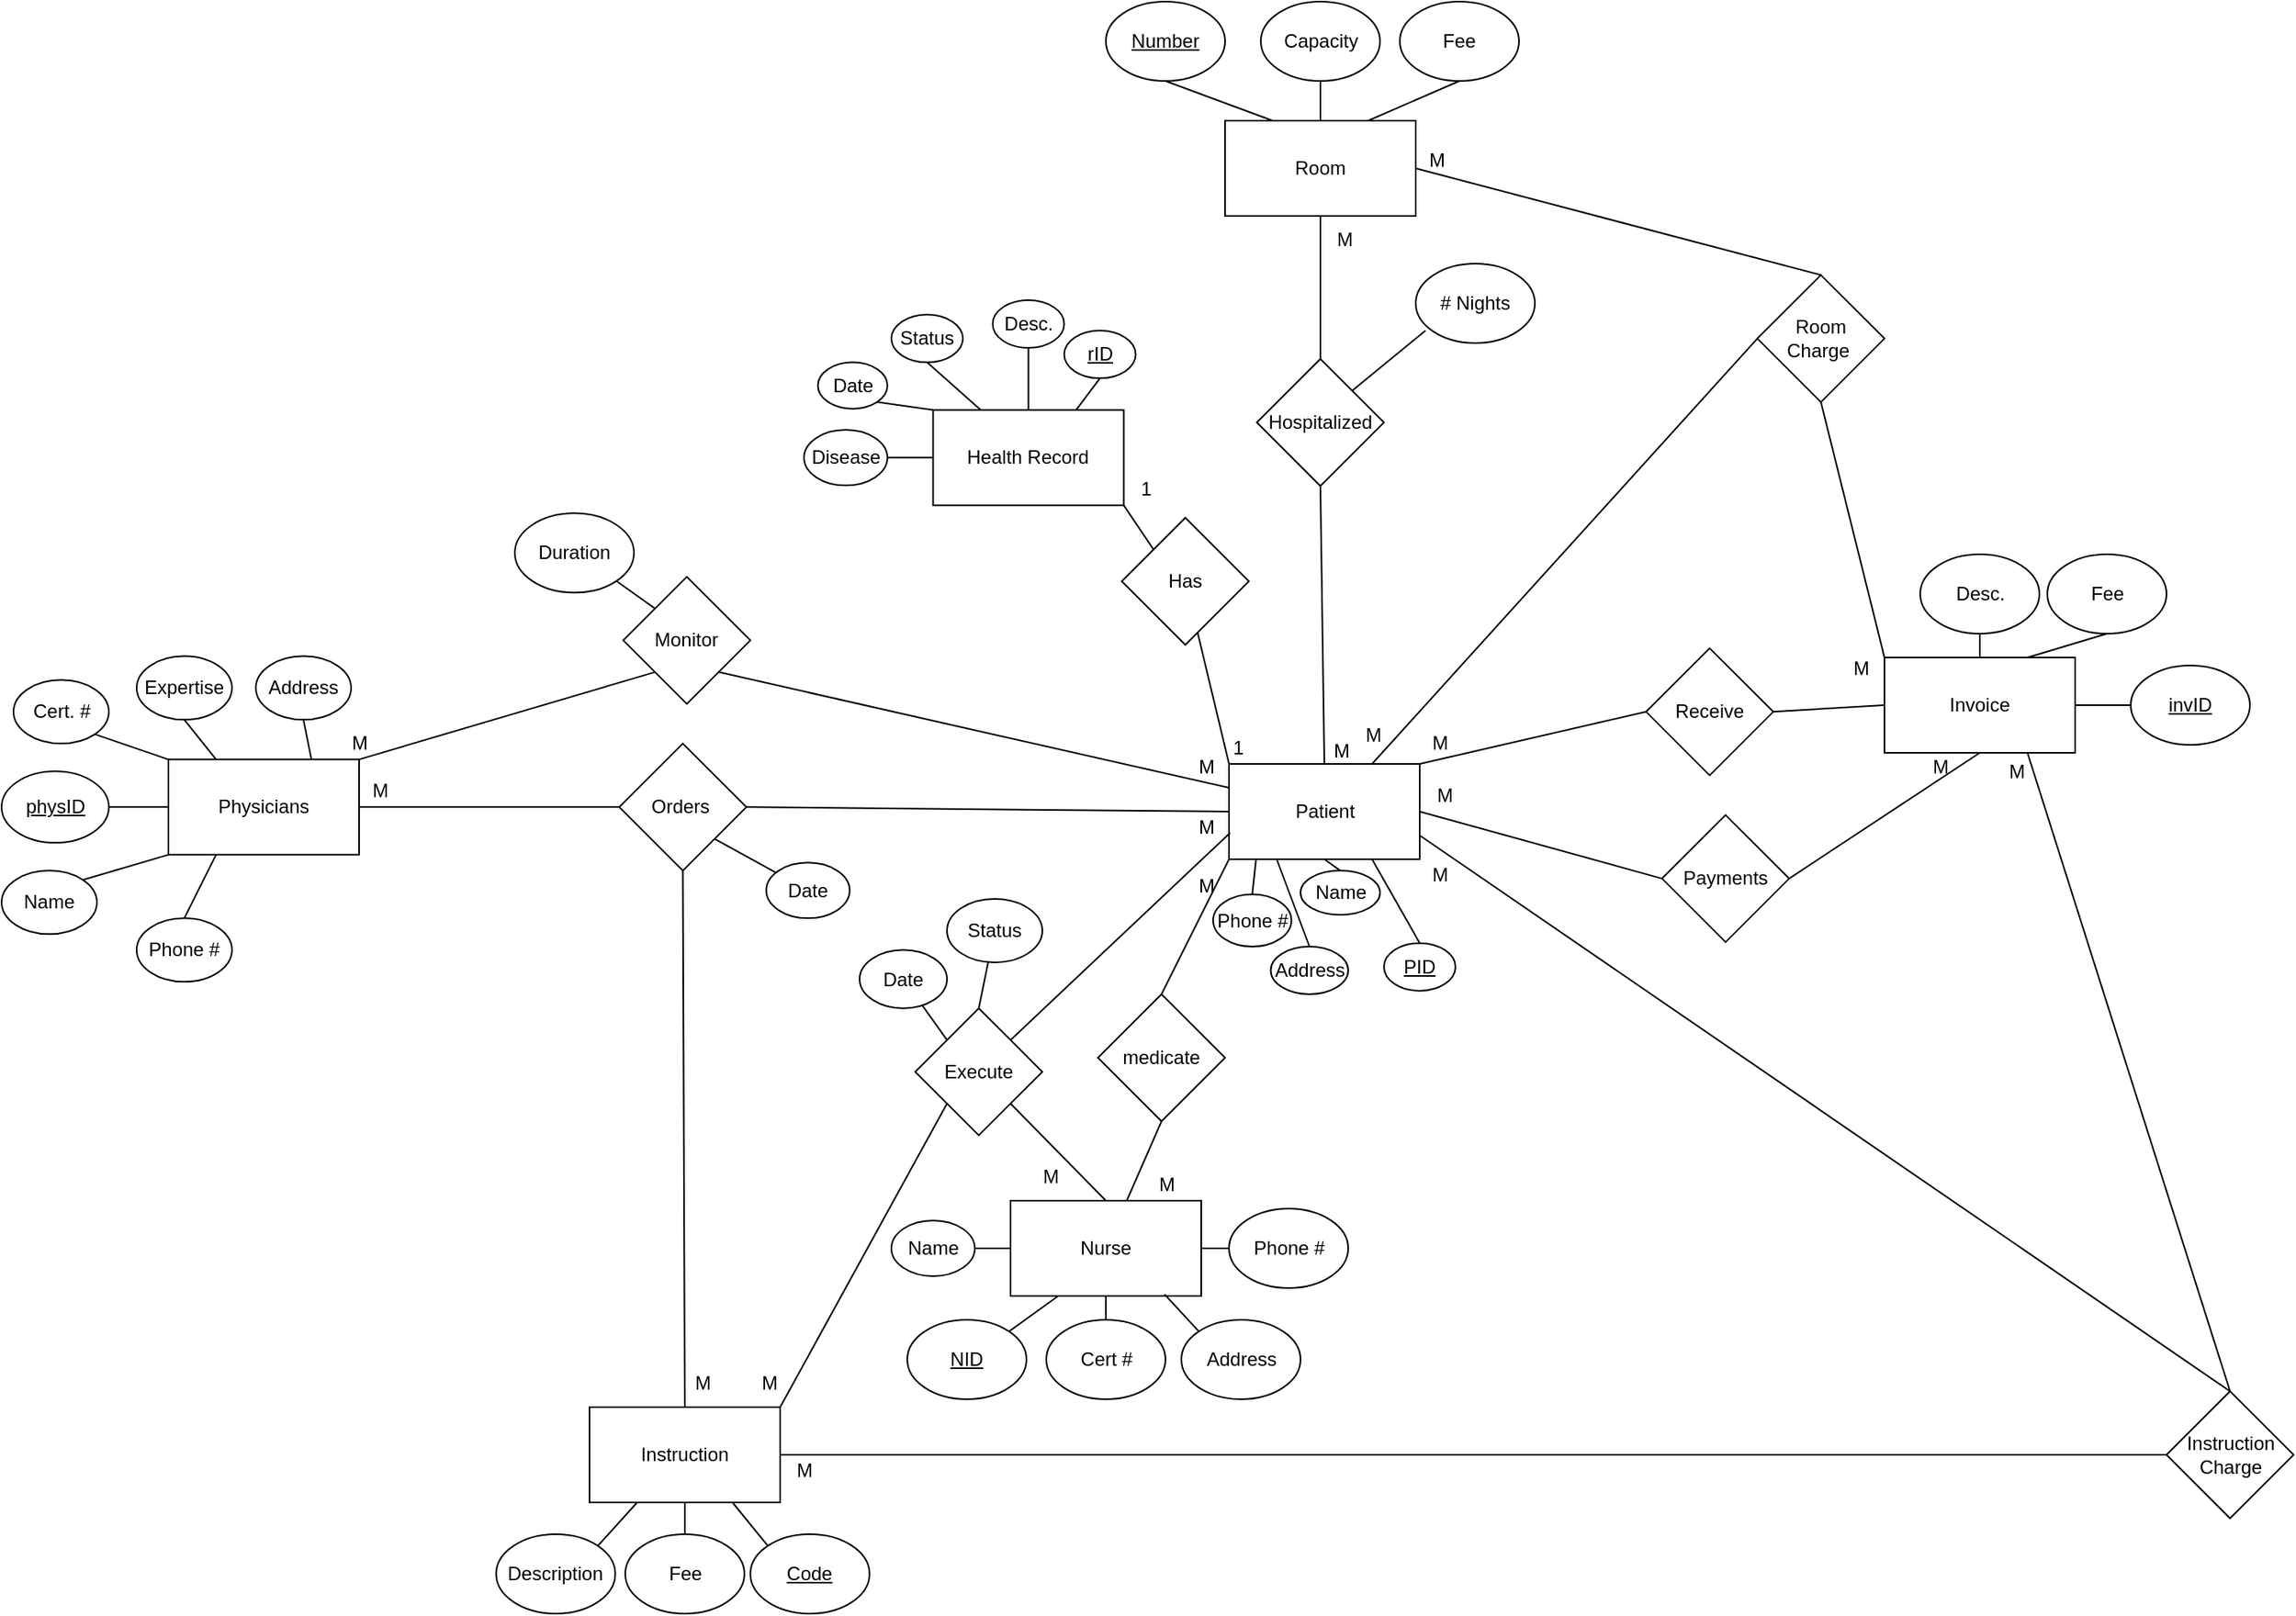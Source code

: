 <mxfile version="20.7.4" type="device"><diagram id="SSazmtFKOzigNYbbt5q3" name="Page-1"><mxGraphModel dx="2284" dy="884" grid="1" gridSize="10" guides="1" tooltips="1" connect="1" arrows="1" fold="1" page="1" pageScale="1" pageWidth="850" pageHeight="1100" math="0" shadow="0"><root><mxCell id="0"/><mxCell id="1" parent="0"/><mxCell id="51HZiMlxU9EM_0fWzo---1" value="Physicians" style="rounded=0;whiteSpace=wrap;html=1;" parent="1" vertex="1"><mxGeometry x="-690" y="542.17" width="120" height="60" as="geometry"/></mxCell><mxCell id="51HZiMlxU9EM_0fWzo---2" value="Room" style="rounded=0;whiteSpace=wrap;html=1;" parent="1" vertex="1"><mxGeometry x="-25" y="140" width="120" height="60" as="geometry"/></mxCell><mxCell id="51HZiMlxU9EM_0fWzo---3" value="Instruction" style="rounded=0;whiteSpace=wrap;html=1;" parent="1" vertex="1"><mxGeometry x="-425" y="950" width="120" height="60" as="geometry"/></mxCell><mxCell id="51HZiMlxU9EM_0fWzo---5" value="Patient" style="rounded=0;whiteSpace=wrap;html=1;" parent="1" vertex="1"><mxGeometry x="-22.5" y="545" width="120" height="60" as="geometry"/></mxCell><mxCell id="51HZiMlxU9EM_0fWzo---6" value="Nurse" style="rounded=0;whiteSpace=wrap;html=1;" parent="1" vertex="1"><mxGeometry x="-160" y="820" width="120" height="60" as="geometry"/></mxCell><mxCell id="51HZiMlxU9EM_0fWzo---7" value="&lt;u&gt;physID&lt;/u&gt;" style="ellipse;whiteSpace=wrap;html=1;" parent="1" vertex="1"><mxGeometry x="-795" y="549.67" width="67.5" height="45" as="geometry"/></mxCell><mxCell id="51HZiMlxU9EM_0fWzo---8" value="" style="endArrow=none;html=1;rounded=0;entryX=1;entryY=0.5;entryDx=0;entryDy=0;exitX=0;exitY=0.5;exitDx=0;exitDy=0;" parent="1" source="51HZiMlxU9EM_0fWzo---1" target="51HZiMlxU9EM_0fWzo---7" edge="1"><mxGeometry width="50" height="50" relative="1" as="geometry"><mxPoint x="-640" y="482.17" as="sourcePoint"/><mxPoint x="-420" y="642.17" as="targetPoint"/></mxGeometry></mxCell><mxCell id="51HZiMlxU9EM_0fWzo---88" value="" style="endArrow=none;html=1;rounded=0;entryX=0;entryY=0;entryDx=0;entryDy=0;exitX=0.75;exitY=1;exitDx=0;exitDy=0;" parent="1" source="51HZiMlxU9EM_0fWzo---3" target="51HZiMlxU9EM_0fWzo---93" edge="1"><mxGeometry width="50" height="50" relative="1" as="geometry"><mxPoint x="-313.75" y="1100" as="sourcePoint"/><mxPoint x="378.75" y="1230" as="targetPoint"/></mxGeometry></mxCell><mxCell id="51HZiMlxU9EM_0fWzo---93" value="&lt;u&gt;Code&lt;/u&gt;" style="ellipse;whiteSpace=wrap;html=1;" parent="1" vertex="1"><mxGeometry x="-323.75" y="1030" width="75" height="50" as="geometry"/></mxCell><mxCell id="51HZiMlxU9EM_0fWzo---95" value="Phone #" style="ellipse;whiteSpace=wrap;html=1;" parent="1" vertex="1"><mxGeometry x="-710" y="642.17" width="60" height="40" as="geometry"/></mxCell><mxCell id="51HZiMlxU9EM_0fWzo---96" value="" style="endArrow=none;html=1;rounded=0;exitX=0.25;exitY=1;exitDx=0;exitDy=0;entryX=0.5;entryY=0;entryDx=0;entryDy=0;" parent="1" source="51HZiMlxU9EM_0fWzo---1" target="51HZiMlxU9EM_0fWzo---95" edge="1"><mxGeometry width="50" height="50" relative="1" as="geometry"><mxPoint x="-390" y="532.17" as="sourcePoint"/><mxPoint x="-660" y="642.17" as="targetPoint"/></mxGeometry></mxCell><mxCell id="51HZiMlxU9EM_0fWzo---97" value="Fee" style="ellipse;whiteSpace=wrap;html=1;" parent="1" vertex="1"><mxGeometry x="-402.5" y="1030" width="75" height="50" as="geometry"/></mxCell><mxCell id="51HZiMlxU9EM_0fWzo---98" value="" style="endArrow=none;html=1;rounded=0;entryX=0.5;entryY=0;entryDx=0;entryDy=0;exitX=0.5;exitY=1;exitDx=0;exitDy=0;" parent="1" source="51HZiMlxU9EM_0fWzo---3" target="51HZiMlxU9EM_0fWzo---97" edge="1"><mxGeometry width="50" height="50" relative="1" as="geometry"><mxPoint x="-373.75" y="1100" as="sourcePoint"/><mxPoint x="428.75" y="1280" as="targetPoint"/></mxGeometry></mxCell><mxCell id="51HZiMlxU9EM_0fWzo---99" value="Description" style="ellipse;whiteSpace=wrap;html=1;" parent="1" vertex="1"><mxGeometry x="-483.75" y="1030" width="75" height="50" as="geometry"/></mxCell><mxCell id="51HZiMlxU9EM_0fWzo---100" value="" style="endArrow=none;html=1;rounded=0;entryX=1;entryY=0;entryDx=0;entryDy=0;exitX=0.25;exitY=1;exitDx=0;exitDy=0;" parent="1" source="51HZiMlxU9EM_0fWzo---3" target="51HZiMlxU9EM_0fWzo---99" edge="1"><mxGeometry width="50" height="50" relative="1" as="geometry"><mxPoint x="-403.75" y="1100" as="sourcePoint"/><mxPoint x="-93.75" y="1140" as="targetPoint"/></mxGeometry></mxCell><mxCell id="51HZiMlxU9EM_0fWzo---101" value="Capacity" style="ellipse;whiteSpace=wrap;html=1;" parent="1" vertex="1"><mxGeometry x="-2.5" y="65" width="75" height="50" as="geometry"/></mxCell><mxCell id="51HZiMlxU9EM_0fWzo---102" value="" style="endArrow=none;html=1;rounded=0;entryX=0.5;entryY=1;entryDx=0;entryDy=0;exitX=0.5;exitY=0;exitDx=0;exitDy=0;" parent="1" source="51HZiMlxU9EM_0fWzo---2" target="51HZiMlxU9EM_0fWzo---101" edge="1"><mxGeometry width="50" height="50" relative="1" as="geometry"><mxPoint x="325" y="155" as="sourcePoint"/><mxPoint x="545" y="315" as="targetPoint"/></mxGeometry></mxCell><mxCell id="51HZiMlxU9EM_0fWzo---103" value="Address" style="ellipse;whiteSpace=wrap;html=1;" parent="1" vertex="1"><mxGeometry x="-635" y="477.17" width="60" height="40" as="geometry"/></mxCell><mxCell id="51HZiMlxU9EM_0fWzo---104" value="" style="endArrow=none;html=1;rounded=0;entryX=0.5;entryY=1;entryDx=0;entryDy=0;exitX=0.75;exitY=0;exitDx=0;exitDy=0;" parent="1" source="51HZiMlxU9EM_0fWzo---1" target="51HZiMlxU9EM_0fWzo---103" edge="1"><mxGeometry width="50" height="50" relative="1" as="geometry"><mxPoint x="-350" y="572.17" as="sourcePoint"/><mxPoint x="-130" y="732.17" as="targetPoint"/></mxGeometry></mxCell><mxCell id="51HZiMlxU9EM_0fWzo---107" value="Cert. #" style="ellipse;whiteSpace=wrap;html=1;" parent="1" vertex="1"><mxGeometry x="-787.5" y="492.17" width="60" height="40" as="geometry"/></mxCell><mxCell id="51HZiMlxU9EM_0fWzo---108" value="" style="endArrow=none;html=1;rounded=0;entryX=1;entryY=1;entryDx=0;entryDy=0;exitX=0;exitY=0;exitDx=0;exitDy=0;" parent="1" source="51HZiMlxU9EM_0fWzo---1" target="51HZiMlxU9EM_0fWzo---107" edge="1"><mxGeometry width="50" height="50" relative="1" as="geometry"><mxPoint x="-690" y="542.17" as="sourcePoint"/><mxPoint x="-310" y="752.17" as="targetPoint"/></mxGeometry></mxCell><mxCell id="51HZiMlxU9EM_0fWzo---109" value="Name" style="ellipse;whiteSpace=wrap;html=1;" parent="1" vertex="1"><mxGeometry x="-795" y="612.17" width="60" height="40" as="geometry"/></mxCell><mxCell id="51HZiMlxU9EM_0fWzo---110" value="" style="endArrow=none;html=1;rounded=0;entryX=1;entryY=0;entryDx=0;entryDy=0;exitX=0;exitY=1;exitDx=0;exitDy=0;" parent="1" source="51HZiMlxU9EM_0fWzo---1" target="51HZiMlxU9EM_0fWzo---109" edge="1"><mxGeometry width="50" height="50" relative="1" as="geometry"><mxPoint x="-530" y="432.17" as="sourcePoint"/><mxPoint x="-300" y="762.17" as="targetPoint"/></mxGeometry></mxCell><mxCell id="51HZiMlxU9EM_0fWzo---111" value="Expertise" style="ellipse;whiteSpace=wrap;html=1;" parent="1" vertex="1"><mxGeometry x="-710" y="477.17" width="60" height="40" as="geometry"/></mxCell><mxCell id="51HZiMlxU9EM_0fWzo---112" value="" style="endArrow=none;html=1;rounded=0;entryX=0.5;entryY=1;entryDx=0;entryDy=0;exitX=0.25;exitY=0;exitDx=0;exitDy=0;" parent="1" source="51HZiMlxU9EM_0fWzo---1" target="51HZiMlxU9EM_0fWzo---111" edge="1"><mxGeometry width="50" height="50" relative="1" as="geometry"><mxPoint x="-460" y="432.17" as="sourcePoint"/><mxPoint x="-290" y="772.17" as="targetPoint"/></mxGeometry></mxCell><mxCell id="51HZiMlxU9EM_0fWzo---113" value="Fee" style="ellipse;whiteSpace=wrap;html=1;" parent="1" vertex="1"><mxGeometry x="85" y="65" width="75" height="50" as="geometry"/></mxCell><mxCell id="51HZiMlxU9EM_0fWzo---114" value="" style="endArrow=none;html=1;rounded=0;entryX=0.5;entryY=1;entryDx=0;entryDy=0;exitX=0.75;exitY=0;exitDx=0;exitDy=0;" parent="1" source="51HZiMlxU9EM_0fWzo---2" target="51HZiMlxU9EM_0fWzo---113" edge="1"><mxGeometry width="50" height="50" relative="1" as="geometry"><mxPoint x="485" y="25" as="sourcePoint"/><mxPoint x="605" y="375" as="targetPoint"/></mxGeometry></mxCell><mxCell id="51HZiMlxU9EM_0fWzo---115" value="&lt;u&gt;Number&lt;/u&gt;" style="ellipse;whiteSpace=wrap;html=1;" parent="1" vertex="1"><mxGeometry x="-100" y="65" width="75" height="50" as="geometry"/></mxCell><mxCell id="51HZiMlxU9EM_0fWzo---116" value="" style="endArrow=none;html=1;rounded=0;entryX=0.5;entryY=1;entryDx=0;entryDy=0;exitX=0.25;exitY=0;exitDx=0;exitDy=0;" parent="1" source="51HZiMlxU9EM_0fWzo---2" target="51HZiMlxU9EM_0fWzo---115" edge="1"><mxGeometry width="50" height="50" relative="1" as="geometry"><mxPoint x="465" y="75" as="sourcePoint"/><mxPoint x="615" y="385" as="targetPoint"/></mxGeometry></mxCell><mxCell id="51HZiMlxU9EM_0fWzo---141" value="Desc." style="ellipse;whiteSpace=wrap;html=1;" parent="1" vertex="1"><mxGeometry x="412.5" y="413" width="75" height="50" as="geometry"/></mxCell><mxCell id="51HZiMlxU9EM_0fWzo---142" value="" style="endArrow=none;html=1;rounded=0;entryX=0.5;entryY=1;entryDx=0;entryDy=0;exitX=0.5;exitY=0;exitDx=0;exitDy=0;" parent="1" source="-TbdaekWmT4Wg_c_PYvP-15" target="51HZiMlxU9EM_0fWzo---141" edge="1"><mxGeometry width="50" height="50" relative="1" as="geometry"><mxPoint x="600" y="333" as="sourcePoint"/><mxPoint x="820" y="493" as="targetPoint"/></mxGeometry></mxCell><mxCell id="51HZiMlxU9EM_0fWzo---143" value="Fee" style="ellipse;whiteSpace=wrap;html=1;" parent="1" vertex="1"><mxGeometry x="492.5" y="413" width="75" height="50" as="geometry"/></mxCell><mxCell id="51HZiMlxU9EM_0fWzo---144" value="" style="endArrow=none;html=1;rounded=0;entryX=0.5;entryY=1;entryDx=0;entryDy=0;exitX=0.75;exitY=0;exitDx=0;exitDy=0;" parent="1" source="-TbdaekWmT4Wg_c_PYvP-15" target="51HZiMlxU9EM_0fWzo---143" edge="1"><mxGeometry width="50" height="50" relative="1" as="geometry"><mxPoint x="610" y="343" as="sourcePoint"/><mxPoint x="830" y="503" as="targetPoint"/></mxGeometry></mxCell><mxCell id="51HZiMlxU9EM_0fWzo---145" value="&lt;u&gt;invID&lt;/u&gt;" style="ellipse;whiteSpace=wrap;html=1;" parent="1" vertex="1"><mxGeometry x="545" y="483" width="75" height="50" as="geometry"/></mxCell><mxCell id="51HZiMlxU9EM_0fWzo---146" value="" style="endArrow=none;html=1;rounded=0;entryX=0;entryY=0.5;entryDx=0;entryDy=0;exitX=1;exitY=0.5;exitDx=0;exitDy=0;" parent="1" source="-TbdaekWmT4Wg_c_PYvP-15" target="51HZiMlxU9EM_0fWzo---145" edge="1"><mxGeometry width="50" height="50" relative="1" as="geometry"><mxPoint x="620" y="353" as="sourcePoint"/><mxPoint x="840" y="513" as="targetPoint"/></mxGeometry></mxCell><mxCell id="51HZiMlxU9EM_0fWzo---147" value="Desc." style="ellipse;whiteSpace=wrap;html=1;" parent="1" vertex="1"><mxGeometry x="-171.25" y="253" width="45" height="30" as="geometry"/></mxCell><mxCell id="51HZiMlxU9EM_0fWzo---148" value="" style="endArrow=none;html=1;rounded=0;entryX=0.5;entryY=1;entryDx=0;entryDy=0;exitX=0.5;exitY=0;exitDx=0;exitDy=0;" parent="1" source="-TbdaekWmT4Wg_c_PYvP-22" target="51HZiMlxU9EM_0fWzo---147" edge="1"><mxGeometry width="50" height="50" relative="1" as="geometry"><mxPoint x="625" y="292.17" as="sourcePoint"/><mxPoint x="845" y="452.17" as="targetPoint"/></mxGeometry></mxCell><mxCell id="51HZiMlxU9EM_0fWzo---149" value="Disease" style="ellipse;whiteSpace=wrap;html=1;" parent="1" vertex="1"><mxGeometry x="-290" y="334.67" width="52.5" height="35" as="geometry"/></mxCell><mxCell id="51HZiMlxU9EM_0fWzo---150" value="" style="endArrow=none;html=1;rounded=0;entryX=1;entryY=0.5;entryDx=0;entryDy=0;exitX=0;exitY=0.5;exitDx=0;exitDy=0;" parent="1" source="-TbdaekWmT4Wg_c_PYvP-22" target="51HZiMlxU9EM_0fWzo---149" edge="1"><mxGeometry width="50" height="50" relative="1" as="geometry"><mxPoint x="635" y="302.17" as="sourcePoint"/><mxPoint x="855" y="462.17" as="targetPoint"/></mxGeometry></mxCell><mxCell id="51HZiMlxU9EM_0fWzo---151" value="Duration" style="ellipse;whiteSpace=wrap;html=1;" parent="1" vertex="1"><mxGeometry x="-472" y="387.17" width="75" height="50" as="geometry"/></mxCell><mxCell id="51HZiMlxU9EM_0fWzo---152" value="" style="endArrow=none;html=1;rounded=0;entryX=1;entryY=1;entryDx=0;entryDy=0;exitX=0;exitY=0;exitDx=0;exitDy=0;" parent="1" source="-TbdaekWmT4Wg_c_PYvP-28" target="51HZiMlxU9EM_0fWzo---151" edge="1"><mxGeometry width="50" height="50" relative="1" as="geometry"><mxPoint x="500" y="247.17" as="sourcePoint"/><mxPoint x="720" y="407.17" as="targetPoint"/></mxGeometry></mxCell><mxCell id="51HZiMlxU9EM_0fWzo---153" value="Status" style="ellipse;whiteSpace=wrap;html=1;" parent="1" vertex="1"><mxGeometry x="-235" y="262.17" width="45" height="30" as="geometry"/></mxCell><mxCell id="51HZiMlxU9EM_0fWzo---154" value="" style="endArrow=none;html=1;rounded=0;entryX=0.5;entryY=1;entryDx=0;entryDy=0;exitX=0.25;exitY=0;exitDx=0;exitDy=0;" parent="1" source="-TbdaekWmT4Wg_c_PYvP-22" target="51HZiMlxU9EM_0fWzo---153" edge="1"><mxGeometry width="50" height="50" relative="1" as="geometry"><mxPoint x="655" y="322.17" as="sourcePoint"/><mxPoint x="875" y="482.17" as="targetPoint"/></mxGeometry></mxCell><mxCell id="51HZiMlxU9EM_0fWzo---155" value="# Nights" style="ellipse;whiteSpace=wrap;html=1;" parent="1" vertex="1"><mxGeometry x="95" y="230" width="75" height="50" as="geometry"/></mxCell><mxCell id="51HZiMlxU9EM_0fWzo---156" value="" style="endArrow=none;html=1;rounded=0;entryX=0.082;entryY=0.843;entryDx=0;entryDy=0;exitX=1;exitY=0;exitDx=0;exitDy=0;entryPerimeter=0;" parent="1" source="-TbdaekWmT4Wg_c_PYvP-1" target="51HZiMlxU9EM_0fWzo---155" edge="1"><mxGeometry width="50" height="50" relative="1" as="geometry"><mxPoint x="520" y="310" as="sourcePoint"/><mxPoint x="740" y="470" as="targetPoint"/></mxGeometry></mxCell><mxCell id="51HZiMlxU9EM_0fWzo---159" value="Phone #" style="ellipse;whiteSpace=wrap;html=1;" parent="1" vertex="1"><mxGeometry x="-22.5" y="825" width="75" height="50" as="geometry"/></mxCell><mxCell id="51HZiMlxU9EM_0fWzo---160" value="" style="endArrow=none;html=1;rounded=0;entryX=0;entryY=0.5;entryDx=0;entryDy=0;exitX=1;exitY=0.5;exitDx=0;exitDy=0;" parent="1" source="51HZiMlxU9EM_0fWzo---6" target="51HZiMlxU9EM_0fWzo---159" edge="1"><mxGeometry width="50" height="50" relative="1" as="geometry"><mxPoint x="140" y="635" as="sourcePoint"/><mxPoint x="230" y="780" as="targetPoint"/></mxGeometry></mxCell><mxCell id="51HZiMlxU9EM_0fWzo---163" value="Date" style="ellipse;whiteSpace=wrap;html=1;" parent="1" vertex="1"><mxGeometry x="-281.25" y="292.17" width="43.75" height="29.17" as="geometry"/></mxCell><mxCell id="51HZiMlxU9EM_0fWzo---164" value="" style="endArrow=none;html=1;rounded=0;entryX=1;entryY=1;entryDx=0;entryDy=0;exitX=0;exitY=0;exitDx=0;exitDy=0;" parent="1" source="-TbdaekWmT4Wg_c_PYvP-22" target="51HZiMlxU9EM_0fWzo---163" edge="1"><mxGeometry width="50" height="50" relative="1" as="geometry"><mxPoint x="705" y="372.17" as="sourcePoint"/><mxPoint x="925" y="532.17" as="targetPoint"/></mxGeometry></mxCell><mxCell id="51HZiMlxU9EM_0fWzo---165" value="Name" style="ellipse;whiteSpace=wrap;html=1;" parent="1" vertex="1"><mxGeometry x="-235" y="832.5" width="52.5" height="35" as="geometry"/></mxCell><mxCell id="51HZiMlxU9EM_0fWzo---166" value="" style="endArrow=none;html=1;rounded=0;entryX=1;entryY=0.5;entryDx=0;entryDy=0;exitX=0;exitY=0.5;exitDx=0;exitDy=0;" parent="1" source="51HZiMlxU9EM_0fWzo---6" target="51HZiMlxU9EM_0fWzo---165" edge="1"><mxGeometry width="50" height="50" relative="1" as="geometry"><mxPoint x="1140" y="990" as="sourcePoint"/><mxPoint x="1360" y="1150" as="targetPoint"/></mxGeometry></mxCell><mxCell id="51HZiMlxU9EM_0fWzo---169" value="&lt;u&gt;NID&lt;/u&gt;" style="ellipse;whiteSpace=wrap;html=1;" parent="1" vertex="1"><mxGeometry x="-225" y="895" width="75" height="50" as="geometry"/></mxCell><mxCell id="51HZiMlxU9EM_0fWzo---170" value="" style="endArrow=none;html=1;rounded=0;entryX=1;entryY=0;entryDx=0;entryDy=0;exitX=0.25;exitY=1;exitDx=0;exitDy=0;" parent="1" source="51HZiMlxU9EM_0fWzo---6" target="51HZiMlxU9EM_0fWzo---169" edge="1"><mxGeometry width="50" height="50" relative="1" as="geometry"><mxPoint x="15" y="920" as="sourcePoint"/><mxPoint x="235" y="1080" as="targetPoint"/></mxGeometry></mxCell><mxCell id="51HZiMlxU9EM_0fWzo---171" value="Address" style="ellipse;whiteSpace=wrap;html=1;" parent="1" vertex="1"><mxGeometry x="-52.5" y="895" width="75" height="50" as="geometry"/></mxCell><mxCell id="51HZiMlxU9EM_0fWzo---172" value="" style="endArrow=none;html=1;rounded=0;entryX=0;entryY=0;entryDx=0;entryDy=0;exitX=0.808;exitY=0.983;exitDx=0;exitDy=0;exitPerimeter=0;" parent="1" source="51HZiMlxU9EM_0fWzo---6" target="51HZiMlxU9EM_0fWzo---171" edge="1"><mxGeometry width="50" height="50" relative="1" as="geometry"><mxPoint x="25" y="930" as="sourcePoint"/><mxPoint x="245" y="1090" as="targetPoint"/></mxGeometry></mxCell><mxCell id="51HZiMlxU9EM_0fWzo---173" value="Cert #" style="ellipse;whiteSpace=wrap;html=1;" parent="1" vertex="1"><mxGeometry x="-137.5" y="895" width="75" height="50" as="geometry"/></mxCell><mxCell id="51HZiMlxU9EM_0fWzo---174" value="" style="endArrow=none;html=1;rounded=0;exitX=0.5;exitY=1;exitDx=0;exitDy=0;entryX=0.5;entryY=0;entryDx=0;entryDy=0;" parent="1" source="51HZiMlxU9EM_0fWzo---6" target="51HZiMlxU9EM_0fWzo---173" edge="1"><mxGeometry width="50" height="50" relative="1" as="geometry"><mxPoint x="35" y="940" as="sourcePoint"/><mxPoint x="-65" y="950" as="targetPoint"/></mxGeometry></mxCell><mxCell id="51HZiMlxU9EM_0fWzo---175" value="Phone #" style="ellipse;whiteSpace=wrap;html=1;" parent="1" vertex="1"><mxGeometry x="-32.5" y="627.17" width="49.24" height="32.83" as="geometry"/></mxCell><mxCell id="51HZiMlxU9EM_0fWzo---176" value="" style="endArrow=none;html=1;rounded=0;entryX=0.5;entryY=0;entryDx=0;entryDy=0;exitX=0.142;exitY=0.994;exitDx=0;exitDy=0;exitPerimeter=0;" parent="1" source="51HZiMlxU9EM_0fWzo---5" target="51HZiMlxU9EM_0fWzo---175" edge="1"><mxGeometry width="50" height="50" relative="1" as="geometry"><mxPoint x="477.5" y="675" as="sourcePoint"/><mxPoint x="697.5" y="835" as="targetPoint"/></mxGeometry></mxCell><mxCell id="51HZiMlxU9EM_0fWzo---177" value="Address" style="ellipse;whiteSpace=wrap;html=1;" parent="1" vertex="1"><mxGeometry x="3.75" y="660" width="48.75" height="30" as="geometry"/></mxCell><mxCell id="51HZiMlxU9EM_0fWzo---178" value="" style="endArrow=none;html=1;rounded=0;entryX=0.5;entryY=0;entryDx=0;entryDy=0;exitX=0.25;exitY=1;exitDx=0;exitDy=0;" parent="1" source="51HZiMlxU9EM_0fWzo---5" target="51HZiMlxU9EM_0fWzo---177" edge="1"><mxGeometry width="50" height="50" relative="1" as="geometry"><mxPoint x="487.5" y="685" as="sourcePoint"/><mxPoint x="707.5" y="845" as="targetPoint"/></mxGeometry></mxCell><mxCell id="51HZiMlxU9EM_0fWzo---179" value="&lt;u&gt;PID&lt;/u&gt;" style="ellipse;whiteSpace=wrap;html=1;" parent="1" vertex="1"><mxGeometry x="75" y="657.83" width="45" height="30" as="geometry"/></mxCell><mxCell id="51HZiMlxU9EM_0fWzo---180" value="" style="endArrow=none;html=1;rounded=0;entryX=0.5;entryY=0;entryDx=0;entryDy=0;exitX=0.75;exitY=1;exitDx=0;exitDy=0;" parent="1" source="51HZiMlxU9EM_0fWzo---5" target="51HZiMlxU9EM_0fWzo---179" edge="1"><mxGeometry width="50" height="50" relative="1" as="geometry"><mxPoint x="497.5" y="695" as="sourcePoint"/><mxPoint x="717.5" y="855" as="targetPoint"/></mxGeometry></mxCell><mxCell id="51HZiMlxU9EM_0fWzo---181" value="Name" style="ellipse;whiteSpace=wrap;html=1;" parent="1" vertex="1"><mxGeometry x="22.5" y="612.17" width="50" height="27.83" as="geometry"/></mxCell><mxCell id="51HZiMlxU9EM_0fWzo---182" value="" style="endArrow=none;html=1;rounded=0;entryX=0.5;entryY=0;entryDx=0;entryDy=0;exitX=0.5;exitY=1;exitDx=0;exitDy=0;" parent="1" source="51HZiMlxU9EM_0fWzo---5" target="51HZiMlxU9EM_0fWzo---181" edge="1"><mxGeometry width="50" height="50" relative="1" as="geometry"><mxPoint x="507.5" y="705" as="sourcePoint"/><mxPoint x="727.5" y="865" as="targetPoint"/></mxGeometry></mxCell><mxCell id="-TbdaekWmT4Wg_c_PYvP-1" value="Hospitalized" style="rhombus;whiteSpace=wrap;html=1;" parent="1" vertex="1"><mxGeometry x="-5" y="290" width="80" height="80" as="geometry"/></mxCell><mxCell id="-TbdaekWmT4Wg_c_PYvP-2" value="" style="endArrow=none;html=1;rounded=0;entryX=0.5;entryY=1;entryDx=0;entryDy=0;exitX=0.5;exitY=0;exitDx=0;exitDy=0;" parent="1" source="51HZiMlxU9EM_0fWzo---5" target="-TbdaekWmT4Wg_c_PYvP-1" edge="1"><mxGeometry width="50" height="50" relative="1" as="geometry"><mxPoint x="300" y="440" as="sourcePoint"/><mxPoint x="350" y="390" as="targetPoint"/></mxGeometry></mxCell><mxCell id="-TbdaekWmT4Wg_c_PYvP-3" value="" style="endArrow=none;html=1;rounded=0;entryX=0.5;entryY=1;entryDx=0;entryDy=0;exitX=0.5;exitY=0;exitDx=0;exitDy=0;" parent="1" source="-TbdaekWmT4Wg_c_PYvP-1" target="51HZiMlxU9EM_0fWzo---2" edge="1"><mxGeometry width="50" height="50" relative="1" as="geometry"><mxPoint x="300" y="440" as="sourcePoint"/><mxPoint x="350" y="390" as="targetPoint"/></mxGeometry></mxCell><mxCell id="-TbdaekWmT4Wg_c_PYvP-4" value="M" style="text;html=1;align=center;verticalAlign=middle;resizable=0;points=[];autosize=1;strokeColor=none;fillColor=none;" parent="1" vertex="1"><mxGeometry x="35" y="200" width="30" height="30" as="geometry"/></mxCell><mxCell id="-TbdaekWmT4Wg_c_PYvP-5" value="M" style="text;html=1;align=center;verticalAlign=middle;resizable=0;points=[];autosize=1;strokeColor=none;fillColor=none;" parent="1" vertex="1"><mxGeometry x="32.5" y="522.17" width="30" height="30" as="geometry"/></mxCell><mxCell id="-TbdaekWmT4Wg_c_PYvP-6" value="Orders&amp;nbsp;" style="rhombus;whiteSpace=wrap;html=1;" parent="1" vertex="1"><mxGeometry x="-406.25" y="532.17" width="80" height="80" as="geometry"/></mxCell><mxCell id="-TbdaekWmT4Wg_c_PYvP-7" value="" style="endArrow=none;html=1;rounded=0;exitX=1;exitY=0.5;exitDx=0;exitDy=0;entryX=0;entryY=0.5;entryDx=0;entryDy=0;" parent="1" source="-TbdaekWmT4Wg_c_PYvP-6" target="51HZiMlxU9EM_0fWzo---5" edge="1"><mxGeometry width="50" height="50" relative="1" as="geometry"><mxPoint x="80" y="720" as="sourcePoint"/><mxPoint x="130" y="670" as="targetPoint"/></mxGeometry></mxCell><mxCell id="-TbdaekWmT4Wg_c_PYvP-8" value="" style="endArrow=none;html=1;rounded=0;entryX=1;entryY=0.5;entryDx=0;entryDy=0;exitX=0;exitY=0.5;exitDx=0;exitDy=0;" parent="1" source="-TbdaekWmT4Wg_c_PYvP-6" target="51HZiMlxU9EM_0fWzo---1" edge="1"><mxGeometry width="50" height="50" relative="1" as="geometry"><mxPoint x="105" y="672.17" as="sourcePoint"/><mxPoint x="155" y="622.17" as="targetPoint"/></mxGeometry></mxCell><mxCell id="-TbdaekWmT4Wg_c_PYvP-9" value="" style="endArrow=none;html=1;rounded=0;entryX=0.5;entryY=1;entryDx=0;entryDy=0;exitX=0.5;exitY=0;exitDx=0;exitDy=0;" parent="1" source="51HZiMlxU9EM_0fWzo---3" target="-TbdaekWmT4Wg_c_PYvP-6" edge="1"><mxGeometry width="50" height="50" relative="1" as="geometry"><mxPoint x="105" y="672.17" as="sourcePoint"/><mxPoint x="155" y="622.17" as="targetPoint"/></mxGeometry></mxCell><mxCell id="-TbdaekWmT4Wg_c_PYvP-10" value="" style="endArrow=none;html=1;rounded=0;exitX=1;exitY=0.5;exitDx=0;exitDy=0;entryX=0;entryY=0.5;entryDx=0;entryDy=0;" parent="1" source="51HZiMlxU9EM_0fWzo---5" target="-TbdaekWmT4Wg_c_PYvP-11" edge="1"><mxGeometry width="50" height="50" relative="1" as="geometry"><mxPoint x="80" y="370" as="sourcePoint"/><mxPoint x="200" y="570" as="targetPoint"/></mxGeometry></mxCell><mxCell id="-TbdaekWmT4Wg_c_PYvP-11" value="Payments" style="rhombus;whiteSpace=wrap;html=1;" parent="1" vertex="1"><mxGeometry x="250" y="577.17" width="80" height="80" as="geometry"/></mxCell><mxCell id="-TbdaekWmT4Wg_c_PYvP-13" value="M" style="text;html=1;align=center;verticalAlign=middle;resizable=0;points=[];autosize=1;strokeColor=none;fillColor=none;" parent="1" vertex="1"><mxGeometry x="97.5" y="550" width="30" height="30" as="geometry"/></mxCell><mxCell id="-TbdaekWmT4Wg_c_PYvP-15" value="Invoice" style="rounded=0;whiteSpace=wrap;html=1;" parent="1" vertex="1"><mxGeometry x="390" y="478" width="120" height="60" as="geometry"/></mxCell><mxCell id="-TbdaekWmT4Wg_c_PYvP-16" value="Receive" style="rhombus;whiteSpace=wrap;html=1;" parent="1" vertex="1"><mxGeometry x="240" y="472.17" width="80" height="80" as="geometry"/></mxCell><mxCell id="-TbdaekWmT4Wg_c_PYvP-17" value="" style="endArrow=none;html=1;rounded=0;exitX=1;exitY=0;exitDx=0;exitDy=0;entryX=0;entryY=0.5;entryDx=0;entryDy=0;" parent="1" source="51HZiMlxU9EM_0fWzo---5" target="-TbdaekWmT4Wg_c_PYvP-16" edge="1"><mxGeometry width="50" height="50" relative="1" as="geometry"><mxPoint x="80" y="370" as="sourcePoint"/><mxPoint x="130" y="320" as="targetPoint"/></mxGeometry></mxCell><mxCell id="-TbdaekWmT4Wg_c_PYvP-18" value="" style="endArrow=none;html=1;rounded=0;entryX=0;entryY=0.5;entryDx=0;entryDy=0;exitX=1;exitY=0.5;exitDx=0;exitDy=0;" parent="1" source="-TbdaekWmT4Wg_c_PYvP-16" target="-TbdaekWmT4Wg_c_PYvP-15" edge="1"><mxGeometry width="50" height="50" relative="1" as="geometry"><mxPoint x="230" y="463" as="sourcePoint"/><mxPoint x="280" y="413" as="targetPoint"/></mxGeometry></mxCell><mxCell id="-TbdaekWmT4Wg_c_PYvP-19" value="M" style="text;html=1;align=center;verticalAlign=middle;resizable=0;points=[];autosize=1;strokeColor=none;fillColor=none;" parent="1" vertex="1"><mxGeometry x="95" y="517.17" width="30" height="30" as="geometry"/></mxCell><mxCell id="-TbdaekWmT4Wg_c_PYvP-20" value="M" style="text;html=1;align=center;verticalAlign=middle;resizable=0;points=[];autosize=1;strokeColor=none;fillColor=none;" parent="1" vertex="1"><mxGeometry x="360" y="470" width="30" height="30" as="geometry"/></mxCell><mxCell id="-TbdaekWmT4Wg_c_PYvP-21" value="" style="endArrow=none;html=1;rounded=0;exitX=0;exitY=0;exitDx=0;exitDy=0;" parent="1" source="51HZiMlxU9EM_0fWzo---5" target="-TbdaekWmT4Wg_c_PYvP-23" edge="1"><mxGeometry width="50" height="50" relative="1" as="geometry"><mxPoint x="80" y="370" as="sourcePoint"/><mxPoint x="-170" y="530" as="targetPoint"/></mxGeometry></mxCell><mxCell id="-TbdaekWmT4Wg_c_PYvP-22" value="Health Record" style="rounded=0;whiteSpace=wrap;html=1;" parent="1" vertex="1"><mxGeometry x="-208.75" y="322.17" width="120" height="60" as="geometry"/></mxCell><mxCell id="-TbdaekWmT4Wg_c_PYvP-23" value="Has" style="rhombus;whiteSpace=wrap;html=1;" parent="1" vertex="1"><mxGeometry x="-90" y="390" width="80" height="80" as="geometry"/></mxCell><mxCell id="-TbdaekWmT4Wg_c_PYvP-24" value="" style="endArrow=none;html=1;rounded=0;exitX=0;exitY=0;exitDx=0;exitDy=0;entryX=1;entryY=1;entryDx=0;entryDy=0;" parent="1" source="-TbdaekWmT4Wg_c_PYvP-23" target="-TbdaekWmT4Wg_c_PYvP-22" edge="1"><mxGeometry width="50" height="50" relative="1" as="geometry"><mxPoint x="80" y="370" as="sourcePoint"/><mxPoint x="130" y="320" as="targetPoint"/></mxGeometry></mxCell><mxCell id="-TbdaekWmT4Wg_c_PYvP-25" value="M" style="text;html=1;align=center;verticalAlign=middle;resizable=0;points=[];autosize=1;strokeColor=none;fillColor=none;" parent="1" vertex="1"><mxGeometry x="-368.75" y="920" width="30" height="30" as="geometry"/></mxCell><mxCell id="-TbdaekWmT4Wg_c_PYvP-26" value="M" style="text;html=1;align=center;verticalAlign=middle;resizable=0;points=[];autosize=1;strokeColor=none;fillColor=none;" parent="1" vertex="1"><mxGeometry x="-572.5" y="547.17" width="30" height="30" as="geometry"/></mxCell><mxCell id="-TbdaekWmT4Wg_c_PYvP-27" value="M" style="text;html=1;align=center;verticalAlign=middle;resizable=0;points=[];autosize=1;strokeColor=none;fillColor=none;" parent="1" vertex="1"><mxGeometry x="-52.5" y="570" width="30" height="30" as="geometry"/></mxCell><mxCell id="-TbdaekWmT4Wg_c_PYvP-28" value="Monitor" style="rhombus;whiteSpace=wrap;html=1;" parent="1" vertex="1"><mxGeometry x="-403.75" y="427.17" width="80" height="80" as="geometry"/></mxCell><mxCell id="-TbdaekWmT4Wg_c_PYvP-29" value="" style="endArrow=none;html=1;rounded=0;exitX=1;exitY=0;exitDx=0;exitDy=0;entryX=0;entryY=1;entryDx=0;entryDy=0;" parent="1" source="51HZiMlxU9EM_0fWzo---1" target="-TbdaekWmT4Wg_c_PYvP-28" edge="1"><mxGeometry width="50" height="50" relative="1" as="geometry"><mxPoint x="-125" y="382.17" as="sourcePoint"/><mxPoint x="-75" y="332.17" as="targetPoint"/></mxGeometry></mxCell><mxCell id="-TbdaekWmT4Wg_c_PYvP-30" value="M" style="text;html=1;align=center;verticalAlign=middle;resizable=0;points=[];autosize=1;strokeColor=none;fillColor=none;" parent="1" vertex="1"><mxGeometry x="-585" y="517.17" width="30" height="30" as="geometry"/></mxCell><mxCell id="-TbdaekWmT4Wg_c_PYvP-31" value="" style="endArrow=none;html=1;rounded=0;exitX=1;exitY=1;exitDx=0;exitDy=0;entryX=0;entryY=0.25;entryDx=0;entryDy=0;" parent="1" source="-TbdaekWmT4Wg_c_PYvP-28" target="51HZiMlxU9EM_0fWzo---5" edge="1"><mxGeometry width="50" height="50" relative="1" as="geometry"><mxPoint x="-150" y="430" as="sourcePoint"/><mxPoint x="-100" y="380" as="targetPoint"/></mxGeometry></mxCell><mxCell id="-TbdaekWmT4Wg_c_PYvP-32" value="M" style="text;html=1;align=center;verticalAlign=middle;resizable=0;points=[];autosize=1;strokeColor=none;fillColor=none;" parent="1" vertex="1"><mxGeometry x="-52.5" y="532.17" width="30" height="30" as="geometry"/></mxCell><mxCell id="-TbdaekWmT4Wg_c_PYvP-33" value="1" style="text;html=1;align=center;verticalAlign=middle;resizable=0;points=[];autosize=1;strokeColor=none;fillColor=none;" parent="1" vertex="1"><mxGeometry x="-32.5" y="520" width="30" height="30" as="geometry"/></mxCell><mxCell id="-TbdaekWmT4Wg_c_PYvP-34" value="1" style="text;html=1;align=center;verticalAlign=middle;resizable=0;points=[];autosize=1;strokeColor=none;fillColor=none;" parent="1" vertex="1"><mxGeometry x="-90" y="357.17" width="30" height="30" as="geometry"/></mxCell><mxCell id="-TbdaekWmT4Wg_c_PYvP-37" value="" style="endArrow=none;html=1;rounded=0;exitX=1;exitY=1;exitDx=0;exitDy=0;" parent="1" source="-TbdaekWmT4Wg_c_PYvP-6" target="-TbdaekWmT4Wg_c_PYvP-38" edge="1"><mxGeometry width="50" height="50" relative="1" as="geometry"><mxPoint x="-150" y="297.17" as="sourcePoint"/><mxPoint x="-430" y="627.17" as="targetPoint"/></mxGeometry></mxCell><mxCell id="-TbdaekWmT4Wg_c_PYvP-38" value="Date" style="ellipse;whiteSpace=wrap;html=1;" parent="1" vertex="1"><mxGeometry x="-313.75" y="607.17" width="52.5" height="35" as="geometry"/></mxCell><mxCell id="-TbdaekWmT4Wg_c_PYvP-39" value="&lt;u&gt;rID&lt;/u&gt;" style="ellipse;whiteSpace=wrap;html=1;" parent="1" vertex="1"><mxGeometry x="-126.25" y="272.17" width="45" height="30" as="geometry"/></mxCell><mxCell id="-TbdaekWmT4Wg_c_PYvP-40" value="" style="endArrow=none;html=1;rounded=0;entryX=0.5;entryY=1;entryDx=0;entryDy=0;exitX=0.75;exitY=0;exitDx=0;exitDy=0;" parent="1" source="-TbdaekWmT4Wg_c_PYvP-22" target="-TbdaekWmT4Wg_c_PYvP-39" edge="1"><mxGeometry width="50" height="50" relative="1" as="geometry"><mxPoint x="-5" y="362.17" as="sourcePoint"/><mxPoint x="45" y="312.17" as="targetPoint"/></mxGeometry></mxCell><mxCell id="-TbdaekWmT4Wg_c_PYvP-41" value="" style="endArrow=none;html=1;rounded=0;entryX=0.5;entryY=1;entryDx=0;entryDy=0;exitX=1;exitY=0.5;exitDx=0;exitDy=0;" parent="1" source="-TbdaekWmT4Wg_c_PYvP-11" target="-TbdaekWmT4Wg_c_PYvP-15" edge="1"><mxGeometry width="50" height="50" relative="1" as="geometry"><mxPoint y="433" as="sourcePoint"/><mxPoint x="50" y="383" as="targetPoint"/></mxGeometry></mxCell><mxCell id="-TbdaekWmT4Wg_c_PYvP-42" value="M" style="text;html=1;align=center;verticalAlign=middle;resizable=0;points=[];autosize=1;strokeColor=none;fillColor=none;" parent="1" vertex="1"><mxGeometry x="410" y="532.17" width="30" height="30" as="geometry"/></mxCell><mxCell id="j_ywAYQHwuQvvdRZZskB-6" value="medicate" style="rhombus;whiteSpace=wrap;html=1;" parent="1" vertex="1"><mxGeometry x="-105" y="690" width="80" height="80" as="geometry"/></mxCell><mxCell id="j_ywAYQHwuQvvdRZZskB-7" value="" style="endArrow=none;html=1;rounded=0;entryX=0;entryY=1;entryDx=0;entryDy=0;exitX=0.5;exitY=0;exitDx=0;exitDy=0;" parent="1" source="j_ywAYQHwuQvvdRZZskB-6" target="51HZiMlxU9EM_0fWzo---5" edge="1"><mxGeometry width="50" height="50" relative="1" as="geometry"><mxPoint x="-230" y="770" as="sourcePoint"/><mxPoint x="-180" y="720" as="targetPoint"/></mxGeometry></mxCell><mxCell id="j_ywAYQHwuQvvdRZZskB-9" value="" style="endArrow=none;html=1;rounded=0;entryX=0.5;entryY=1;entryDx=0;entryDy=0;" parent="1" source="51HZiMlxU9EM_0fWzo---6" target="j_ywAYQHwuQvvdRZZskB-6" edge="1"><mxGeometry width="50" height="50" relative="1" as="geometry"><mxPoint x="287.5" y="845" as="sourcePoint"/><mxPoint x="40" y="850.17" as="targetPoint"/></mxGeometry></mxCell><mxCell id="j_ywAYQHwuQvvdRZZskB-12" value="Room Charge&amp;nbsp;" style="rhombus;whiteSpace=wrap;html=1;" parent="1" vertex="1"><mxGeometry x="310" y="237.17" width="80" height="80" as="geometry"/></mxCell><mxCell id="j_ywAYQHwuQvvdRZZskB-14" value="Execute" style="rhombus;whiteSpace=wrap;html=1;" parent="1" vertex="1"><mxGeometry x="-220" y="698.84" width="80" height="80" as="geometry"/></mxCell><mxCell id="j_ywAYQHwuQvvdRZZskB-15" value="" style="endArrow=none;html=1;rounded=0;exitX=0.5;exitY=0;exitDx=0;exitDy=0;entryX=1;entryY=1;entryDx=0;entryDy=0;" parent="1" source="51HZiMlxU9EM_0fWzo---6" target="j_ywAYQHwuQvvdRZZskB-14" edge="1"><mxGeometry width="50" height="50" relative="1" as="geometry"><mxPoint x="30" y="870" as="sourcePoint"/><mxPoint x="80" y="820" as="targetPoint"/></mxGeometry></mxCell><mxCell id="j_ywAYQHwuQvvdRZZskB-16" value="" style="endArrow=none;html=1;rounded=0;entryX=1;entryY=0;entryDx=0;entryDy=0;exitX=0;exitY=1;exitDx=0;exitDy=0;" parent="1" source="j_ywAYQHwuQvvdRZZskB-14" target="51HZiMlxU9EM_0fWzo---3" edge="1"><mxGeometry width="50" height="50" relative="1" as="geometry"><mxPoint x="30" y="870" as="sourcePoint"/><mxPoint x="80" y="820" as="targetPoint"/></mxGeometry></mxCell><mxCell id="j_ywAYQHwuQvvdRZZskB-18" value="" style="endArrow=none;html=1;rounded=0;entryX=1.024;entryY=0.613;entryDx=0;entryDy=0;exitX=1;exitY=0;exitDx=0;exitDy=0;entryPerimeter=0;" parent="1" source="j_ywAYQHwuQvvdRZZskB-14" target="-TbdaekWmT4Wg_c_PYvP-27" edge="1"><mxGeometry width="50" height="50" relative="1" as="geometry"><mxPoint x="30" y="870" as="sourcePoint"/><mxPoint x="80" y="820" as="targetPoint"/></mxGeometry></mxCell><mxCell id="j_ywAYQHwuQvvdRZZskB-19" value="" style="endArrow=none;html=1;rounded=0;exitX=0;exitY=0;exitDx=0;exitDy=0;" parent="1" source="j_ywAYQHwuQvvdRZZskB-14" target="j_ywAYQHwuQvvdRZZskB-20" edge="1"><mxGeometry width="50" height="50" relative="1" as="geometry"><mxPoint x="-150" y="620" as="sourcePoint"/><mxPoint x="-100" y="570" as="targetPoint"/></mxGeometry></mxCell><mxCell id="j_ywAYQHwuQvvdRZZskB-20" value="Date" style="ellipse;whiteSpace=wrap;html=1;" parent="1" vertex="1"><mxGeometry x="-255" y="662.17" width="55" height="36.67" as="geometry"/></mxCell><mxCell id="j_ywAYQHwuQvvdRZZskB-21" value="M" style="text;html=1;align=center;verticalAlign=middle;resizable=0;points=[];autosize=1;strokeColor=none;fillColor=none;" parent="1" vertex="1"><mxGeometry x="-77.5" y="795" width="30" height="30" as="geometry"/></mxCell><mxCell id="j_ywAYQHwuQvvdRZZskB-25" value="M" style="text;html=1;align=center;verticalAlign=middle;resizable=0;points=[];autosize=1;strokeColor=none;fillColor=none;" parent="1" vertex="1"><mxGeometry x="-52.5" y="607.17" width="30" height="30" as="geometry"/></mxCell><mxCell id="j_ywAYQHwuQvvdRZZskB-2" value="M" style="text;html=1;align=center;verticalAlign=middle;resizable=0;points=[];autosize=1;strokeColor=none;fillColor=none;" parent="1" vertex="1"><mxGeometry x="-150" y="790" width="30" height="30" as="geometry"/></mxCell><mxCell id="j_ywAYQHwuQvvdRZZskB-29" value="" style="endArrow=none;html=1;rounded=0;exitX=0.5;exitY=0;exitDx=0;exitDy=0;" parent="1" source="j_ywAYQHwuQvvdRZZskB-14" target="j_ywAYQHwuQvvdRZZskB-30" edge="1"><mxGeometry width="50" height="50" relative="1" as="geometry"><mxPoint x="80" y="620" as="sourcePoint"/><mxPoint x="-200" y="610" as="targetPoint"/></mxGeometry></mxCell><mxCell id="j_ywAYQHwuQvvdRZZskB-30" value="Status" style="ellipse;whiteSpace=wrap;html=1;" parent="1" vertex="1"><mxGeometry x="-200" y="630" width="60" height="40" as="geometry"/></mxCell><mxCell id="j_ywAYQHwuQvvdRZZskB-39" value="" style="endArrow=none;html=1;rounded=0;exitX=1;exitY=0.5;exitDx=0;exitDy=0;entryX=0.5;entryY=0;entryDx=0;entryDy=0;" parent="1" source="51HZiMlxU9EM_0fWzo---2" target="j_ywAYQHwuQvvdRZZskB-12" edge="1"><mxGeometry width="50" height="50" relative="1" as="geometry"><mxPoint x="615" y="890" as="sourcePoint"/><mxPoint x="-15" y="500" as="targetPoint"/></mxGeometry></mxCell><mxCell id="j_ywAYQHwuQvvdRZZskB-40" value="" style="endArrow=none;html=1;rounded=0;entryX=0;entryY=0;entryDx=0;entryDy=0;exitX=0.5;exitY=1;exitDx=0;exitDy=0;" parent="1" source="j_ywAYQHwuQvvdRZZskB-12" target="-TbdaekWmT4Wg_c_PYvP-15" edge="1"><mxGeometry width="50" height="50" relative="1" as="geometry"><mxPoint x="-130" y="600" as="sourcePoint"/><mxPoint x="460" y="590" as="targetPoint"/></mxGeometry></mxCell><mxCell id="j_ywAYQHwuQvvdRZZskB-42" value="" style="endArrow=none;html=1;rounded=0;entryX=0;entryY=0.5;entryDx=0;entryDy=0;exitX=1;exitY=0.5;exitDx=0;exitDy=0;" parent="1" source="51HZiMlxU9EM_0fWzo---3" target="jE2eM1cXfOaUTmc0DeRD-2" edge="1"><mxGeometry width="50" height="50" relative="1" as="geometry"><mxPoint x="40" y="1030" as="sourcePoint"/><mxPoint x="555" y="920" as="targetPoint"/></mxGeometry></mxCell><mxCell id="jE2eM1cXfOaUTmc0DeRD-1" value="M" style="text;html=1;align=center;verticalAlign=middle;resizable=0;points=[];autosize=1;strokeColor=none;fillColor=none;" parent="1" vertex="1"><mxGeometry x="-327.5" y="920" width="30" height="30" as="geometry"/></mxCell><mxCell id="jE2eM1cXfOaUTmc0DeRD-2" value="Instruction Charge" style="rhombus;whiteSpace=wrap;html=1;" parent="1" vertex="1"><mxGeometry x="567.5" y="940" width="80" height="80" as="geometry"/></mxCell><mxCell id="jE2eM1cXfOaUTmc0DeRD-3" value="" style="endArrow=none;html=1;rounded=0;exitX=0.5;exitY=0;exitDx=0;exitDy=0;entryX=1;entryY=0.75;entryDx=0;entryDy=0;" parent="1" source="jE2eM1cXfOaUTmc0DeRD-2" target="51HZiMlxU9EM_0fWzo---5" edge="1"><mxGeometry width="50" height="50" relative="1" as="geometry"><mxPoint x="-30" y="640" as="sourcePoint"/><mxPoint x="470" y="880" as="targetPoint"/></mxGeometry></mxCell><mxCell id="jE2eM1cXfOaUTmc0DeRD-4" value="" style="endArrow=none;html=1;rounded=0;entryX=0;entryY=0.5;entryDx=0;entryDy=0;exitX=0.75;exitY=0;exitDx=0;exitDy=0;" parent="1" source="51HZiMlxU9EM_0fWzo---5" target="j_ywAYQHwuQvvdRZZskB-12" edge="1"><mxGeometry width="50" height="50" relative="1" as="geometry"><mxPoint x="-30" y="560" as="sourcePoint"/><mxPoint x="20" y="510" as="targetPoint"/></mxGeometry></mxCell><mxCell id="jE2eM1cXfOaUTmc0DeRD-5" value="M" style="text;html=1;align=center;verticalAlign=middle;resizable=0;points=[];autosize=1;strokeColor=none;fillColor=none;" parent="1" vertex="1"><mxGeometry x="52.5" y="512.17" width="30" height="30" as="geometry"/></mxCell><mxCell id="jE2eM1cXfOaUTmc0DeRD-6" value="M" style="text;html=1;align=center;verticalAlign=middle;resizable=0;points=[];autosize=1;strokeColor=none;fillColor=none;" parent="1" vertex="1"><mxGeometry x="92.5" y="150" width="30" height="30" as="geometry"/></mxCell><mxCell id="jE2eM1cXfOaUTmc0DeRD-7" value="M" style="text;html=1;align=center;verticalAlign=middle;resizable=0;points=[];autosize=1;strokeColor=none;fillColor=none;" parent="1" vertex="1"><mxGeometry x="95" y="600" width="30" height="30" as="geometry"/></mxCell><mxCell id="jE2eM1cXfOaUTmc0DeRD-8" value="M" style="text;html=1;align=center;verticalAlign=middle;resizable=0;points=[];autosize=1;strokeColor=none;fillColor=none;" parent="1" vertex="1"><mxGeometry x="-305" y="975" width="30" height="30" as="geometry"/></mxCell><mxCell id="jE2eM1cXfOaUTmc0DeRD-9" value="" style="endArrow=none;html=1;rounded=0;exitX=0.75;exitY=1;exitDx=0;exitDy=0;entryX=0.5;entryY=0;entryDx=0;entryDy=0;" parent="1" source="-TbdaekWmT4Wg_c_PYvP-15" target="jE2eM1cXfOaUTmc0DeRD-2" edge="1"><mxGeometry width="50" height="50" relative="1" as="geometry"><mxPoint x="-30" y="720" as="sourcePoint"/><mxPoint x="20" y="670" as="targetPoint"/></mxGeometry></mxCell><mxCell id="jE2eM1cXfOaUTmc0DeRD-10" value="M" style="text;html=1;align=center;verticalAlign=middle;resizable=0;points=[];autosize=1;strokeColor=none;fillColor=none;" parent="1" vertex="1"><mxGeometry x="457.5" y="535" width="30" height="30" as="geometry"/></mxCell></root></mxGraphModel></diagram></mxfile>